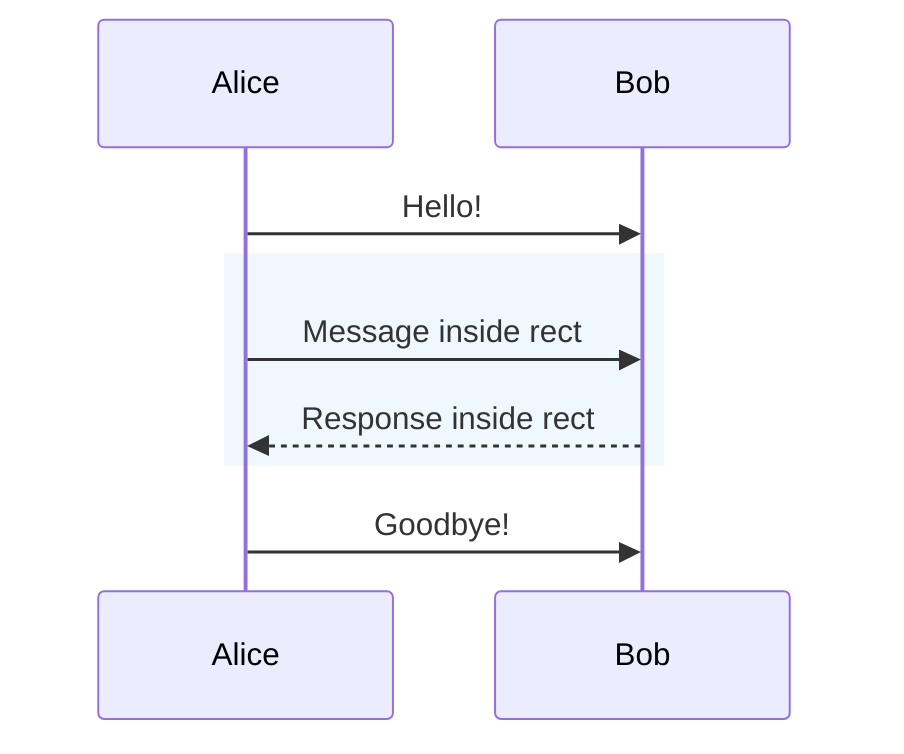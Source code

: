 sequenceDiagram
    participant A as Alice
    participant B as Bob

    A->>B: Hello!
    
    rect rgb(240, 248, 255)
        A->>B: Message inside rect
        B-->>A: Response inside rect
    end
    
    A->>B: Goodbye!